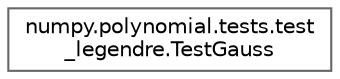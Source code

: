 digraph "Graphical Class Hierarchy"
{
 // LATEX_PDF_SIZE
  bgcolor="transparent";
  edge [fontname=Helvetica,fontsize=10,labelfontname=Helvetica,labelfontsize=10];
  node [fontname=Helvetica,fontsize=10,shape=box,height=0.2,width=0.4];
  rankdir="LR";
  Node0 [id="Node000000",label="numpy.polynomial.tests.test\l_legendre.TestGauss",height=0.2,width=0.4,color="grey40", fillcolor="white", style="filled",URL="$dc/d23/classnumpy_1_1polynomial_1_1tests_1_1test__legendre_1_1TestGauss.html",tooltip=" "];
}
